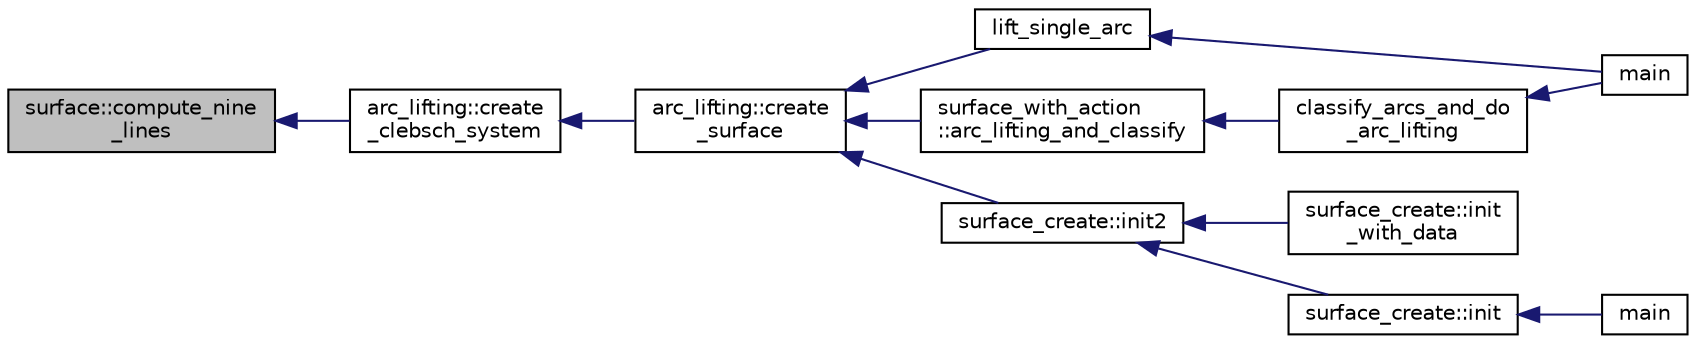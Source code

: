 digraph "surface::compute_nine_lines"
{
  edge [fontname="Helvetica",fontsize="10",labelfontname="Helvetica",labelfontsize="10"];
  node [fontname="Helvetica",fontsize="10",shape=record];
  rankdir="LR";
  Node453 [label="surface::compute_nine\l_lines",height=0.2,width=0.4,color="black", fillcolor="grey75", style="filled", fontcolor="black"];
  Node453 -> Node454 [dir="back",color="midnightblue",fontsize="10",style="solid",fontname="Helvetica"];
  Node454 [label="arc_lifting::create\l_clebsch_system",height=0.2,width=0.4,color="black", fillcolor="white", style="filled",URL="$dc/db7/classarc__lifting.html#a70e7b6f208cc31296982de47a2114721"];
  Node454 -> Node455 [dir="back",color="midnightblue",fontsize="10",style="solid",fontname="Helvetica"];
  Node455 [label="arc_lifting::create\l_surface",height=0.2,width=0.4,color="black", fillcolor="white", style="filled",URL="$dc/db7/classarc__lifting.html#a2b1fd46281de9ff3fef00fc122d39b2b"];
  Node455 -> Node456 [dir="back",color="midnightblue",fontsize="10",style="solid",fontname="Helvetica"];
  Node456 [label="lift_single_arc",height=0.2,width=0.4,color="black", fillcolor="white", style="filled",URL="$d6/dc3/arc__lifting__main_8_c.html#a0bdc148f70112959722a40cf9758d54b"];
  Node456 -> Node457 [dir="back",color="midnightblue",fontsize="10",style="solid",fontname="Helvetica"];
  Node457 [label="main",height=0.2,width=0.4,color="black", fillcolor="white", style="filled",URL="$d6/dc3/arc__lifting__main_8_c.html#a217dbf8b442f20279ea00b898af96f52"];
  Node455 -> Node458 [dir="back",color="midnightblue",fontsize="10",style="solid",fontname="Helvetica"];
  Node458 [label="surface_create::init2",height=0.2,width=0.4,color="black", fillcolor="white", style="filled",URL="$de/da4/classsurface__create.html#a0d600640f7dd62d5a6c36443effdab59"];
  Node458 -> Node459 [dir="back",color="midnightblue",fontsize="10",style="solid",fontname="Helvetica"];
  Node459 [label="surface_create::init\l_with_data",height=0.2,width=0.4,color="black", fillcolor="white", style="filled",URL="$de/da4/classsurface__create.html#a9226f687139676532adb1aa971fbade2"];
  Node458 -> Node460 [dir="back",color="midnightblue",fontsize="10",style="solid",fontname="Helvetica"];
  Node460 [label="surface_create::init",height=0.2,width=0.4,color="black", fillcolor="white", style="filled",URL="$de/da4/classsurface__create.html#ab0db5c12825f778e3caf8aa4da02eb06"];
  Node460 -> Node461 [dir="back",color="midnightblue",fontsize="10",style="solid",fontname="Helvetica"];
  Node461 [label="main",height=0.2,width=0.4,color="black", fillcolor="white", style="filled",URL="$d2/dfa/create__surface__main_8_c.html#a217dbf8b442f20279ea00b898af96f52"];
  Node455 -> Node462 [dir="back",color="midnightblue",fontsize="10",style="solid",fontname="Helvetica"];
  Node462 [label="surface_with_action\l::arc_lifting_and_classify",height=0.2,width=0.4,color="black", fillcolor="white", style="filled",URL="$d8/df9/classsurface__with__action.html#a62a3948f830c59e09ef94937650a07a4"];
  Node462 -> Node463 [dir="back",color="midnightblue",fontsize="10",style="solid",fontname="Helvetica"];
  Node463 [label="classify_arcs_and_do\l_arc_lifting",height=0.2,width=0.4,color="black", fillcolor="white", style="filled",URL="$d6/dc3/arc__lifting__main_8_c.html#afdd7be16f16b8c71e9a72fe5f6a0b59c"];
  Node463 -> Node457 [dir="back",color="midnightblue",fontsize="10",style="solid",fontname="Helvetica"];
}
